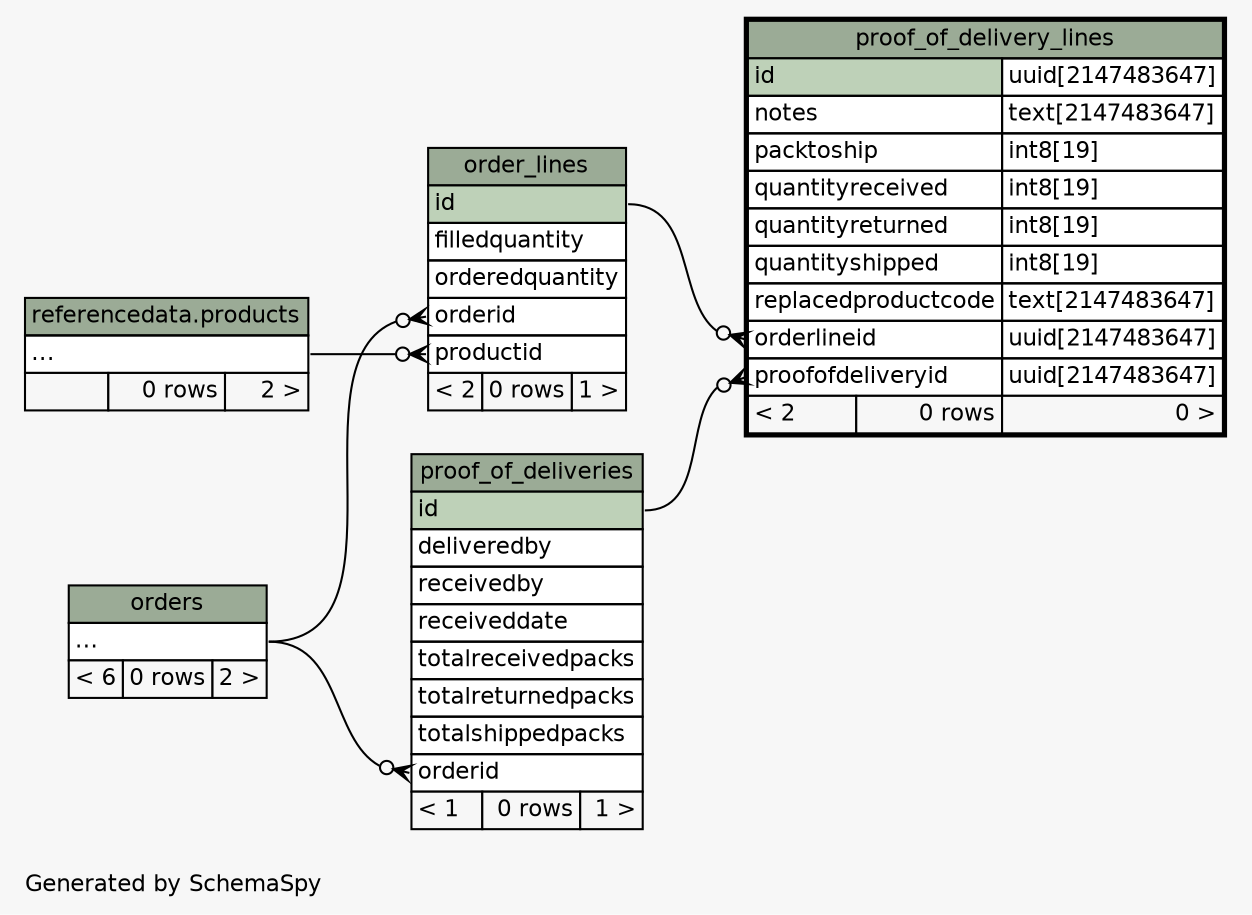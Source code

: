 // dot 2.38.0 on Linux 4.1.17-22.30.amzn1.x86_64
// SchemaSpy rev 590
digraph "twoDegreesRelationshipsDiagram" {
  graph [
    rankdir="RL"
    bgcolor="#f7f7f7"
    label="\nGenerated by SchemaSpy"
    labeljust="l"
    nodesep="0.18"
    ranksep="0.46"
    fontname="Helvetica"
    fontsize="11"
  ];
  node [
    fontname="Helvetica"
    fontsize="11"
    shape="plaintext"
  ];
  edge [
    arrowsize="0.8"
  ];
  "order_lines":"orderid":w -> "orders":"elipses":e [arrowhead=none dir=back arrowtail=crowodot];
  "order_lines":"productid":w -> "referencedata.products":"elipses":e [arrowhead=none dir=back arrowtail=crowodot];
  "proof_of_deliveries":"orderid":w -> "orders":"elipses":e [arrowhead=none dir=back arrowtail=crowodot];
  "proof_of_delivery_lines":"orderlineid":w -> "order_lines":"id":e [arrowhead=none dir=back arrowtail=crowodot];
  "proof_of_delivery_lines":"proofofdeliveryid":w -> "proof_of_deliveries":"id":e [arrowhead=none dir=back arrowtail=crowodot];
  "order_lines" [
    label=<
    <TABLE BORDER="0" CELLBORDER="1" CELLSPACING="0" BGCOLOR="#ffffff">
      <TR><TD COLSPAN="3" BGCOLOR="#9bab96" ALIGN="CENTER">order_lines</TD></TR>
      <TR><TD PORT="id" COLSPAN="3" BGCOLOR="#bed1b8" ALIGN="LEFT">id</TD></TR>
      <TR><TD PORT="filledquantity" COLSPAN="3" ALIGN="LEFT">filledquantity</TD></TR>
      <TR><TD PORT="orderedquantity" COLSPAN="3" ALIGN="LEFT">orderedquantity</TD></TR>
      <TR><TD PORT="orderid" COLSPAN="3" ALIGN="LEFT">orderid</TD></TR>
      <TR><TD PORT="productid" COLSPAN="3" ALIGN="LEFT">productid</TD></TR>
      <TR><TD ALIGN="LEFT" BGCOLOR="#f7f7f7">&lt; 2</TD><TD ALIGN="RIGHT" BGCOLOR="#f7f7f7">0 rows</TD><TD ALIGN="RIGHT" BGCOLOR="#f7f7f7">1 &gt;</TD></TR>
    </TABLE>>
    URL="order_lines.html"
    tooltip="order_lines"
  ];
  "orders" [
    label=<
    <TABLE BORDER="0" CELLBORDER="1" CELLSPACING="0" BGCOLOR="#ffffff">
      <TR><TD COLSPAN="3" BGCOLOR="#9bab96" ALIGN="CENTER">orders</TD></TR>
      <TR><TD PORT="elipses" COLSPAN="3" ALIGN="LEFT">...</TD></TR>
      <TR><TD ALIGN="LEFT" BGCOLOR="#f7f7f7">&lt; 6</TD><TD ALIGN="RIGHT" BGCOLOR="#f7f7f7">0 rows</TD><TD ALIGN="RIGHT" BGCOLOR="#f7f7f7">2 &gt;</TD></TR>
    </TABLE>>
    URL="orders.html"
    tooltip="orders"
  ];
  "referencedata.products" [
    label=<
    <TABLE BORDER="0" CELLBORDER="1" CELLSPACING="0" BGCOLOR="#ffffff">
      <TR><TD COLSPAN="3" BGCOLOR="#9bab96" ALIGN="CENTER">referencedata.products</TD></TR>
      <TR><TD PORT="elipses" COLSPAN="3" ALIGN="LEFT">...</TD></TR>
      <TR><TD ALIGN="LEFT" BGCOLOR="#f7f7f7">  </TD><TD ALIGN="RIGHT" BGCOLOR="#f7f7f7">0 rows</TD><TD ALIGN="RIGHT" BGCOLOR="#f7f7f7">2 &gt;</TD></TR>
    </TABLE>>
    URL="../../referencedata/tables/products.html"
    tooltip="referencedata.products"
  ];
  "proof_of_deliveries" [
    label=<
    <TABLE BORDER="0" CELLBORDER="1" CELLSPACING="0" BGCOLOR="#ffffff">
      <TR><TD COLSPAN="3" BGCOLOR="#9bab96" ALIGN="CENTER">proof_of_deliveries</TD></TR>
      <TR><TD PORT="id" COLSPAN="3" BGCOLOR="#bed1b8" ALIGN="LEFT">id</TD></TR>
      <TR><TD PORT="deliveredby" COLSPAN="3" ALIGN="LEFT">deliveredby</TD></TR>
      <TR><TD PORT="receivedby" COLSPAN="3" ALIGN="LEFT">receivedby</TD></TR>
      <TR><TD PORT="receiveddate" COLSPAN="3" ALIGN="LEFT">receiveddate</TD></TR>
      <TR><TD PORT="totalreceivedpacks" COLSPAN="3" ALIGN="LEFT">totalreceivedpacks</TD></TR>
      <TR><TD PORT="totalreturnedpacks" COLSPAN="3" ALIGN="LEFT">totalreturnedpacks</TD></TR>
      <TR><TD PORT="totalshippedpacks" COLSPAN="3" ALIGN="LEFT">totalshippedpacks</TD></TR>
      <TR><TD PORT="orderid" COLSPAN="3" ALIGN="LEFT">orderid</TD></TR>
      <TR><TD ALIGN="LEFT" BGCOLOR="#f7f7f7">&lt; 1</TD><TD ALIGN="RIGHT" BGCOLOR="#f7f7f7">0 rows</TD><TD ALIGN="RIGHT" BGCOLOR="#f7f7f7">1 &gt;</TD></TR>
    </TABLE>>
    URL="proof_of_deliveries.html"
    tooltip="proof_of_deliveries"
  ];
  "proof_of_delivery_lines" [
    label=<
    <TABLE BORDER="2" CELLBORDER="1" CELLSPACING="0" BGCOLOR="#ffffff">
      <TR><TD COLSPAN="3" BGCOLOR="#9bab96" ALIGN="CENTER">proof_of_delivery_lines</TD></TR>
      <TR><TD PORT="id" COLSPAN="2" BGCOLOR="#bed1b8" ALIGN="LEFT">id</TD><TD PORT="id.type" ALIGN="LEFT">uuid[2147483647]</TD></TR>
      <TR><TD PORT="notes" COLSPAN="2" ALIGN="LEFT">notes</TD><TD PORT="notes.type" ALIGN="LEFT">text[2147483647]</TD></TR>
      <TR><TD PORT="packtoship" COLSPAN="2" ALIGN="LEFT">packtoship</TD><TD PORT="packtoship.type" ALIGN="LEFT">int8[19]</TD></TR>
      <TR><TD PORT="quantityreceived" COLSPAN="2" ALIGN="LEFT">quantityreceived</TD><TD PORT="quantityreceived.type" ALIGN="LEFT">int8[19]</TD></TR>
      <TR><TD PORT="quantityreturned" COLSPAN="2" ALIGN="LEFT">quantityreturned</TD><TD PORT="quantityreturned.type" ALIGN="LEFT">int8[19]</TD></TR>
      <TR><TD PORT="quantityshipped" COLSPAN="2" ALIGN="LEFT">quantityshipped</TD><TD PORT="quantityshipped.type" ALIGN="LEFT">int8[19]</TD></TR>
      <TR><TD PORT="replacedproductcode" COLSPAN="2" ALIGN="LEFT">replacedproductcode</TD><TD PORT="replacedproductcode.type" ALIGN="LEFT">text[2147483647]</TD></TR>
      <TR><TD PORT="orderlineid" COLSPAN="2" ALIGN="LEFT">orderlineid</TD><TD PORT="orderlineid.type" ALIGN="LEFT">uuid[2147483647]</TD></TR>
      <TR><TD PORT="proofofdeliveryid" COLSPAN="2" ALIGN="LEFT">proofofdeliveryid</TD><TD PORT="proofofdeliveryid.type" ALIGN="LEFT">uuid[2147483647]</TD></TR>
      <TR><TD ALIGN="LEFT" BGCOLOR="#f7f7f7">&lt; 2</TD><TD ALIGN="RIGHT" BGCOLOR="#f7f7f7">0 rows</TD><TD ALIGN="RIGHT" BGCOLOR="#f7f7f7">0 &gt;</TD></TR>
    </TABLE>>
    URL="proof_of_delivery_lines.html"
    tooltip="proof_of_delivery_lines"
  ];
}
